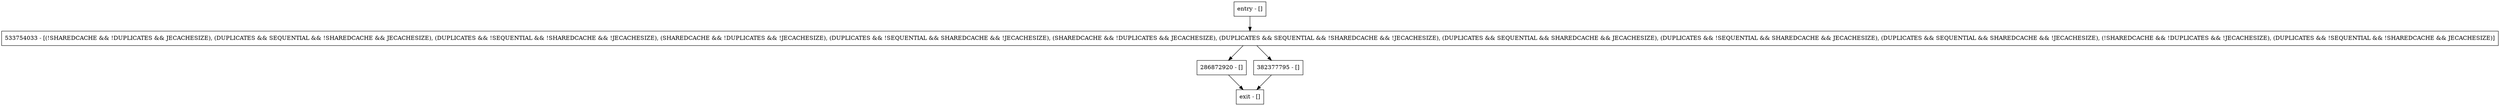 digraph getDiskTotalSpace {
node [shape=record];
entry [label="entry - []"];
exit [label="exit - []"];
286872920 [label="286872920 - []"];
533754033 [label="533754033 - [(!SHAREDCACHE && !DUPLICATES && JECACHESIZE), (DUPLICATES && SEQUENTIAL && !SHAREDCACHE && JECACHESIZE), (DUPLICATES && !SEQUENTIAL && !SHAREDCACHE && !JECACHESIZE), (SHAREDCACHE && !DUPLICATES && !JECACHESIZE), (DUPLICATES && !SEQUENTIAL && SHAREDCACHE && !JECACHESIZE), (SHAREDCACHE && !DUPLICATES && JECACHESIZE), (DUPLICATES && SEQUENTIAL && !SHAREDCACHE && !JECACHESIZE), (DUPLICATES && SEQUENTIAL && SHAREDCACHE && JECACHESIZE), (DUPLICATES && !SEQUENTIAL && SHAREDCACHE && JECACHESIZE), (DUPLICATES && SEQUENTIAL && SHAREDCACHE && !JECACHESIZE), (!SHAREDCACHE && !DUPLICATES && !JECACHESIZE), (DUPLICATES && !SEQUENTIAL && !SHAREDCACHE && JECACHESIZE)]"];
382377795 [label="382377795 - []"];
entry;
exit;
entry -> 533754033;
286872920 -> exit;
533754033 -> 286872920;
533754033 -> 382377795;
382377795 -> exit;
}
